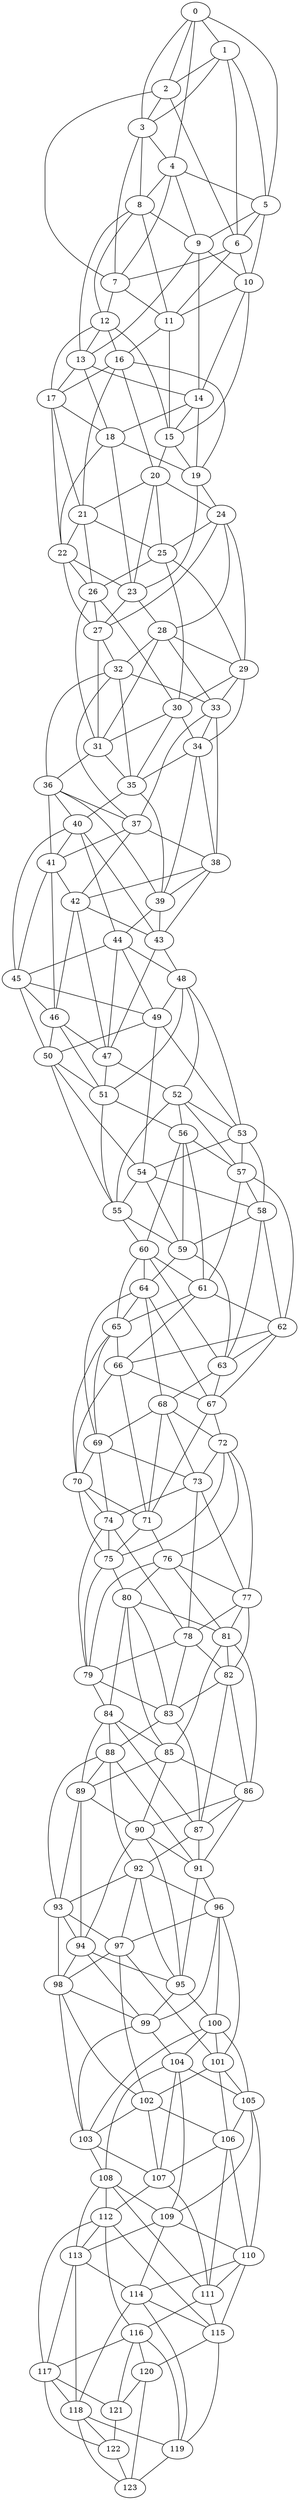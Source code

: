 graph G {
   8 -- 9
   8 -- 11
   8 -- 12
   8 -- 13
   64 -- 65
   64 -- 67
   64 -- 68
   64 -- 69
   0 -- 1
   0 -- 2
   0 -- 3
   0 -- 4
   0 -- 5
   1 -- 2
   1 -- 3
   1 -- 5
   1 -- 6
   2 -- 3
   2 -- 6
   2 -- 7
   3 -- 8
   3 -- 4
   3 -- 7
   4 -- 5
   4 -- 7
   4 -- 8
   4 -- 9
   5 -- 6
   5 -- 9
   5 -- 10
   6 -- 7
   6 -- 10
   6 -- 11
   7 -- 12
   7 -- 11
   9 -- 10
   9 -- 13
   9 -- 14
   10 -- 11
   10 -- 14
   10 -- 15
   11 -- 16
   11 -- 15
   12 -- 13
   12 -- 15
   12 -- 16
   12 -- 17
   13 -- 14
   13 -- 17
   13 -- 18
   14 -- 15
   14 -- 18
   14 -- 19
   15 -- 20
   15 -- 19
   16 -- 17
   16 -- 19
   16 -- 20
   16 -- 21
   17 -- 18
   17 -- 21
   17 -- 22
   18 -- 19
   18 -- 22
   18 -- 23
   19 -- 24
   19 -- 23
   20 -- 21
   20 -- 23
   20 -- 24
   20 -- 25
   21 -- 22
   21 -- 25
   21 -- 26
   22 -- 23
   22 -- 26
   22 -- 27
   23 -- 28
   23 -- 27
   24 -- 25
   24 -- 27
   24 -- 28
   24 -- 29
   25 -- 26
   25 -- 29
   25 -- 30
   26 -- 27
   26 -- 30
   26 -- 31
   27 -- 32
   27 -- 31
   28 -- 29
   28 -- 31
   28 -- 32
   28 -- 33
   29 -- 30
   29 -- 33
   29 -- 34
   30 -- 31
   30 -- 34
   30 -- 35
   31 -- 36
   31 -- 35
   32 -- 33
   32 -- 35
   32 -- 36
   32 -- 37
   33 -- 34
   33 -- 37
   33 -- 38
   34 -- 35
   34 -- 38
   34 -- 39
   35 -- 40
   35 -- 39
   36 -- 37
   36 -- 39
   36 -- 40
   36 -- 41
   37 -- 38
   37 -- 41
   37 -- 42
   38 -- 39
   38 -- 42
   38 -- 43
   39 -- 44
   39 -- 43
   40 -- 41
   40 -- 43
   40 -- 44
   40 -- 45
   41 -- 42
   41 -- 45
   41 -- 46
   42 -- 43
   42 -- 46
   42 -- 47
   43 -- 48
   43 -- 47
   44 -- 45
   44 -- 47
   44 -- 48
   44 -- 49
   45 -- 46
   45 -- 49
   45 -- 50
   46 -- 47
   46 -- 50
   46 -- 51
   47 -- 52
   47 -- 51
   48 -- 49
   48 -- 51
   48 -- 52
   48 -- 53
   49 -- 50
   49 -- 53
   49 -- 54
   50 -- 51
   50 -- 54
   50 -- 55
   51 -- 56
   51 -- 55
   52 -- 53
   52 -- 55
   52 -- 56
   52 -- 57
   53 -- 54
   53 -- 57
   53 -- 58
   54 -- 55
   54 -- 58
   54 -- 59
   55 -- 60
   55 -- 59
   56 -- 57
   56 -- 59
   56 -- 60
   56 -- 61
   57 -- 58
   57 -- 61
   57 -- 62
   58 -- 59
   58 -- 62
   58 -- 63
   59 -- 64
   59 -- 63
   60 -- 61
   60 -- 63
   60 -- 64
   60 -- 65
   61 -- 62
   61 -- 65
   61 -- 66
   62 -- 63
   62 -- 66
   62 -- 67
   63 -- 68
   63 -- 67
   65 -- 66
   65 -- 69
   65 -- 70
   66 -- 67
   66 -- 70
   66 -- 71
   67 -- 72
   67 -- 71
   68 -- 69
   68 -- 71
   68 -- 72
   68 -- 73
   69 -- 70
   69 -- 73
   69 -- 74
   70 -- 71
   70 -- 74
   70 -- 75
   71 -- 76
   71 -- 75
   72 -- 73
   72 -- 75
   72 -- 76
   72 -- 77
   73 -- 74
   73 -- 77
   73 -- 78
   74 -- 75
   74 -- 78
   74 -- 79
   75 -- 80
   75 -- 79
   76 -- 77
   76 -- 79
   76 -- 80
   76 -- 81
   77 -- 78
   77 -- 81
   77 -- 82
   78 -- 79
   78 -- 82
   78 -- 83
   79 -- 84
   79 -- 83
   80 -- 81
   80 -- 83
   80 -- 84
   80 -- 85
   81 -- 82
   81 -- 85
   81 -- 86
   82 -- 83
   82 -- 86
   82 -- 87
   83 -- 88
   83 -- 87
   84 -- 85
   84 -- 87
   84 -- 88
   84 -- 89
   85 -- 86
   85 -- 89
   85 -- 90
   86 -- 87
   86 -- 90
   86 -- 91
   87 -- 92
   87 -- 91
   88 -- 89
   88 -- 91
   88 -- 92
   88 -- 93
   89 -- 90
   89 -- 93
   89 -- 94
   90 -- 91
   90 -- 94
   90 -- 95
   91 -- 96
   91 -- 95
   92 -- 93
   92 -- 95
   92 -- 96
   92 -- 97
   93 -- 94
   93 -- 97
   93 -- 98
   94 -- 95
   94 -- 98
   94 -- 99
   95 -- 100
   95 -- 99
   96 -- 97
   96 -- 99
   96 -- 100
   96 -- 101
   97 -- 98
   97 -- 101
   97 -- 102
   98 -- 99
   98 -- 102
   98 -- 103
   99 -- 104
   99 -- 103
   100 -- 101
   100 -- 103
   100 -- 104
   100 -- 105
   101 -- 102
   101 -- 105
   101 -- 106
   102 -- 103
   102 -- 106
   102 -- 107
   103 -- 108
   103 -- 107
   104 -- 105
   104 -- 107
   104 -- 108
   104 -- 109
   105 -- 106
   105 -- 109
   105 -- 110
   106 -- 107
   106 -- 110
   106 -- 111
   107 -- 112
   107 -- 111
   108 -- 109
   108 -- 111
   108 -- 112
   108 -- 113
   109 -- 110
   109 -- 113
   109 -- 114
   110 -- 111
   110 -- 114
   110 -- 115
   111 -- 116
   111 -- 115
   112 -- 113
   112 -- 115
   112 -- 116
   112 -- 117
   113 -- 114
   113 -- 117
   113 -- 118
   114 -- 115
   114 -- 118
   114 -- 119
   115 -- 120
   115 -- 119
   116 -- 117
   116 -- 119
   116 -- 120
   116 -- 121
   117 -- 118
   117 -- 121
   117 -- 122
   118 -- 119
   118 -- 122
   118 -- 123
   119 -- 123
   120 -- 121
   120 -- 123
   121 -- 122
   122 -- 123
}
